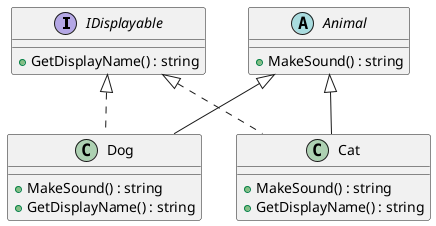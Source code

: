 @startuml

interface IDisplayable {
    +GetDisplayName() : string
}

abstract class Animal {
    +MakeSound() : string
}

class Dog {
    +MakeSound() : string
    +GetDisplayName() : string
}

class Cat {
    +MakeSound() : string
    +GetDisplayName() : string
}

Animal <|-- Dog
Animal <|-- Cat
IDisplayable <|.. Dog
IDisplayable <|.. Cat

@enduml
